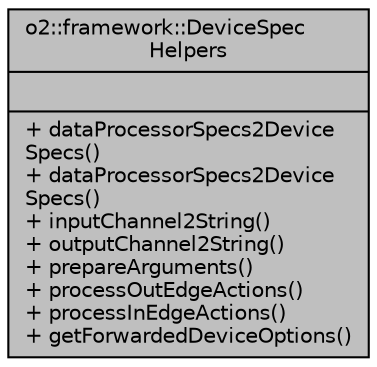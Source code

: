 digraph "o2::framework::DeviceSpecHelpers"
{
 // INTERACTIVE_SVG=YES
  bgcolor="transparent";
  edge [fontname="Helvetica",fontsize="10",labelfontname="Helvetica",labelfontsize="10"];
  node [fontname="Helvetica",fontsize="10",shape=record];
  Node1 [label="{o2::framework::DeviceSpec\lHelpers\n||+ dataProcessorSpecs2Device\lSpecs()\l+ dataProcessorSpecs2Device\lSpecs()\l+ inputChannel2String()\l+ outputChannel2String()\l+ prepareArguments()\l+ processOutEdgeActions()\l+ processInEdgeActions()\l+ getForwardedDeviceOptions()\l}",height=0.2,width=0.4,color="black", fillcolor="grey75", style="filled", fontcolor="black"];
}
